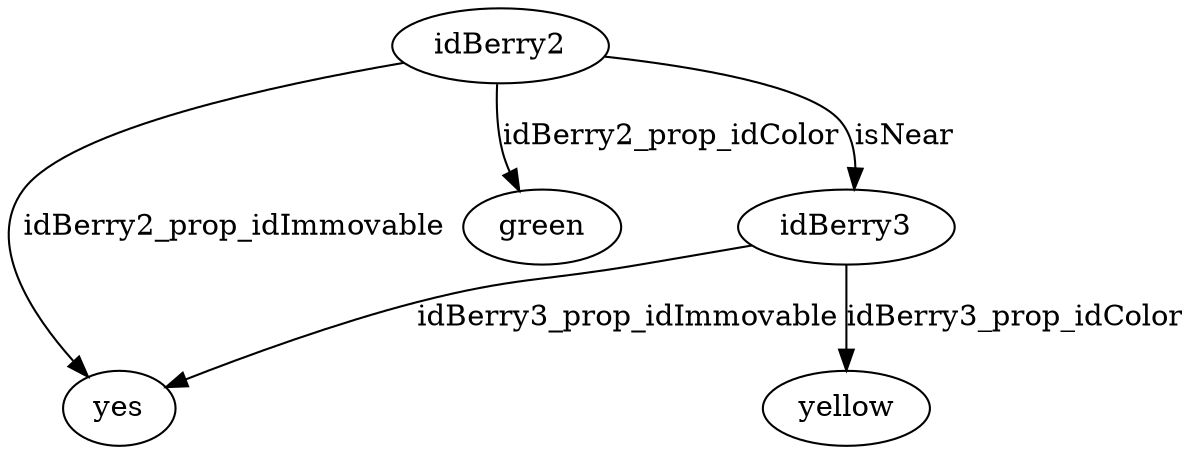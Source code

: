 strict digraph  {
idBerry2 [node_type=entity_node, root=root];
yes;
green;
idBerry3;
yellow;
idBerry2 -> yes  [edge_type=property, label=idBerry2_prop_idImmovable];
idBerry2 -> green  [edge_type=property, label=idBerry2_prop_idColor];
idBerry2 -> idBerry3  [edge_type=relationship, label=isNear];
idBerry3 -> yes  [edge_type=property, label=idBerry3_prop_idImmovable];
idBerry3 -> yellow  [edge_type=property, label=idBerry3_prop_idColor];
}
